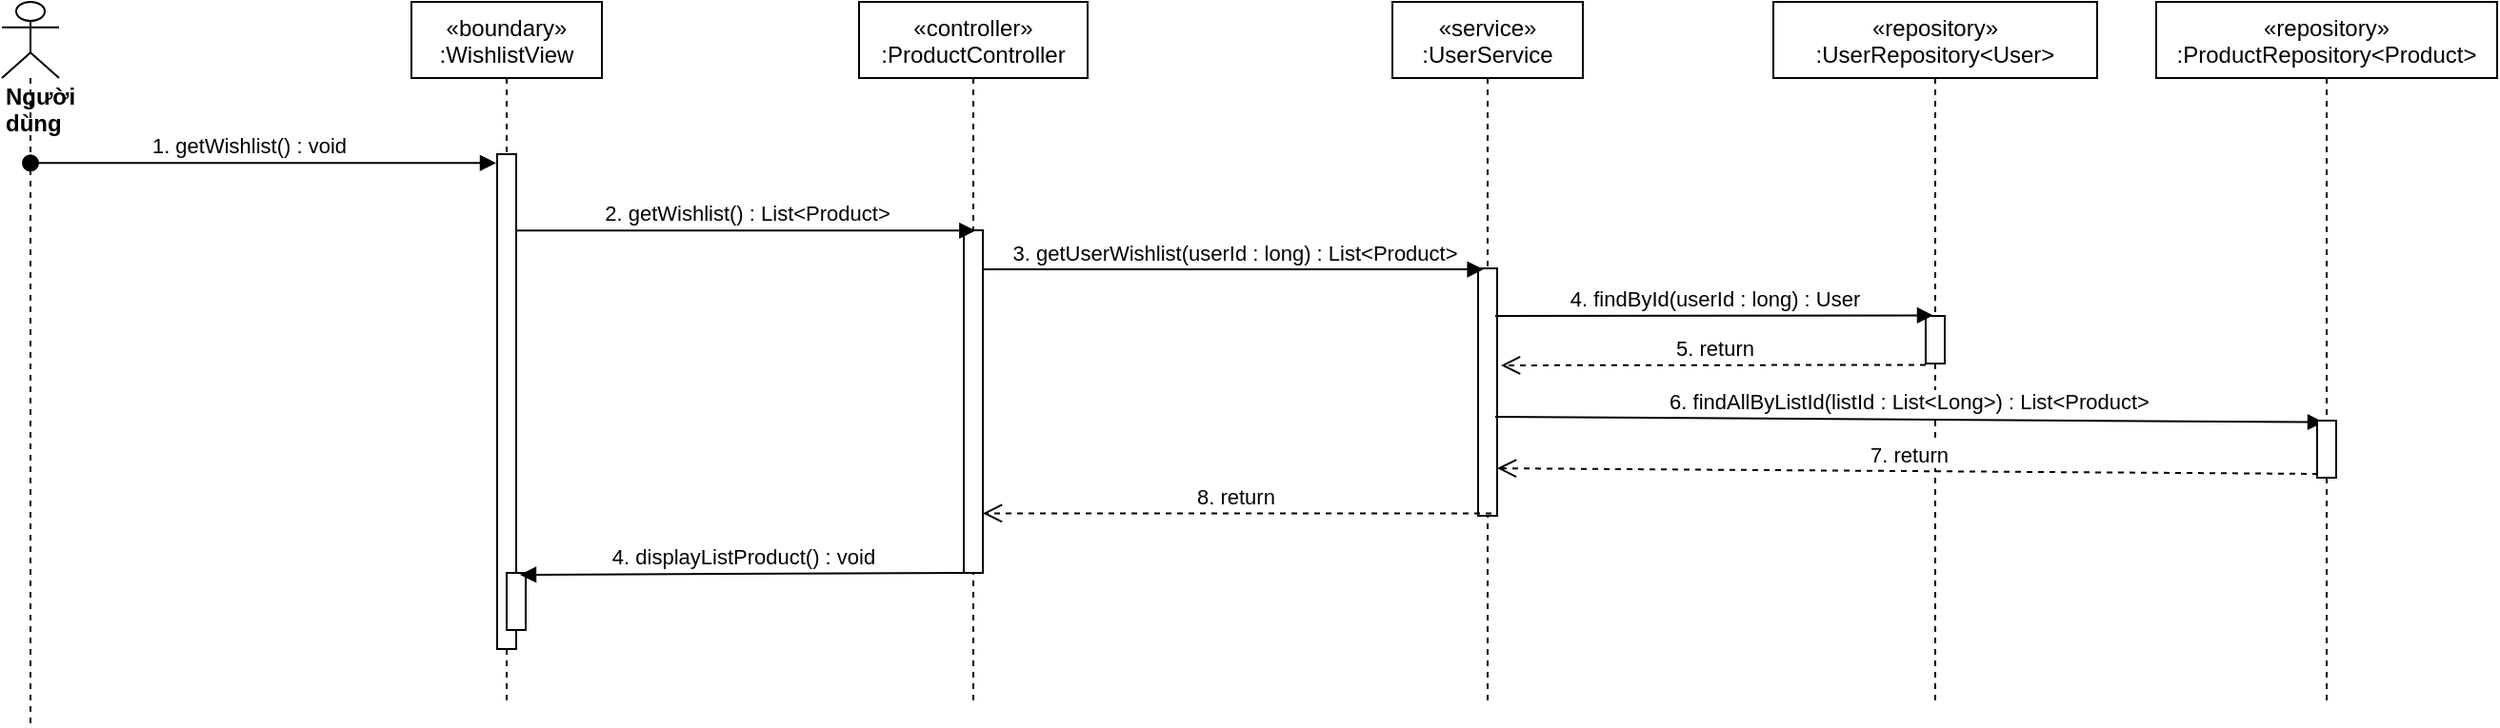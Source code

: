 <mxfile version="14.6.13" type="device"><diagram id="H1k5X4LXpPHFL1V0AyPk" name="Page-1"><mxGraphModel dx="1108" dy="425" grid="1" gridSize="10" guides="1" tooltips="1" connect="1" arrows="1" fold="1" page="1" pageScale="1" pageWidth="827" pageHeight="1169" math="0" shadow="0"><root><mxCell id="0"/><mxCell id="1" parent="0"/><mxCell id="cfn157tZw1Y4npRNo4wU-1" value="«boundary»&#10;:WishlistView" style="shape=umlLifeline;perimeter=lifelinePerimeter;container=1;collapsible=0;recursiveResize=0;rounded=0;shadow=0;strokeWidth=1;" vertex="1" parent="1"><mxGeometry x="325" y="80" width="100" height="370" as="geometry"/></mxCell><mxCell id="cfn157tZw1Y4npRNo4wU-2" value="" style="points=[];perimeter=orthogonalPerimeter;rounded=0;shadow=0;strokeWidth=1;" vertex="1" parent="cfn157tZw1Y4npRNo4wU-1"><mxGeometry x="45" y="80" width="10" height="260" as="geometry"/></mxCell><mxCell id="cfn157tZw1Y4npRNo4wU-3" value="" style="html=1;points=[];perimeter=orthogonalPerimeter;" vertex="1" parent="cfn157tZw1Y4npRNo4wU-1"><mxGeometry x="50" y="300" width="10" height="30" as="geometry"/></mxCell><mxCell id="cfn157tZw1Y4npRNo4wU-4" value="«controller»&#10;:ProductController" style="shape=umlLifeline;perimeter=lifelinePerimeter;container=1;collapsible=0;recursiveResize=0;rounded=0;shadow=0;strokeWidth=1;" vertex="1" parent="1"><mxGeometry x="560" y="80" width="120" height="370" as="geometry"/></mxCell><mxCell id="cfn157tZw1Y4npRNo4wU-5" value="" style="points=[];perimeter=orthogonalPerimeter;rounded=0;shadow=0;strokeWidth=1;" vertex="1" parent="cfn157tZw1Y4npRNo4wU-4"><mxGeometry x="55" y="120" width="10" height="180" as="geometry"/></mxCell><mxCell id="cfn157tZw1Y4npRNo4wU-6" value="&lt;div&gt;&lt;b&gt;Người dùng&lt;/b&gt;&lt;/div&gt;" style="shape=umlLifeline;participant=umlActor;perimeter=lifelinePerimeter;whiteSpace=wrap;html=1;container=1;collapsible=0;recursiveResize=0;verticalAlign=top;spacingTop=36;outlineConnect=0;align=left;" vertex="1" parent="1"><mxGeometry x="110" y="80" width="30" height="380" as="geometry"/></mxCell><mxCell id="cfn157tZw1Y4npRNo4wU-7" value="1. getWishlist() : void" style="verticalAlign=bottom;startArrow=oval;endArrow=block;startSize=8;shadow=0;strokeWidth=1;entryX=-0.05;entryY=0.018;entryDx=0;entryDy=0;entryPerimeter=0;" edge="1" parent="1" source="cfn157tZw1Y4npRNo4wU-6" target="cfn157tZw1Y4npRNo4wU-2"><mxGeometry x="-0.06" relative="1" as="geometry"><mxPoint x="100" y="170" as="sourcePoint"/><mxPoint as="offset"/></mxGeometry></mxCell><mxCell id="cfn157tZw1Y4npRNo4wU-8" value="«service»&#10;:UserService" style="shape=umlLifeline;perimeter=lifelinePerimeter;container=1;collapsible=0;recursiveResize=0;rounded=0;shadow=0;strokeWidth=1;" vertex="1" parent="1"><mxGeometry x="840" y="80" width="100" height="370" as="geometry"/></mxCell><mxCell id="cfn157tZw1Y4npRNo4wU-9" value="" style="points=[];perimeter=orthogonalPerimeter;rounded=0;shadow=0;strokeWidth=1;" vertex="1" parent="cfn157tZw1Y4npRNo4wU-8"><mxGeometry x="45" y="140" width="10" height="130" as="geometry"/></mxCell><mxCell id="cfn157tZw1Y4npRNo4wU-10" value="2. getWishlist() : List&amp;lt;Product&amp;gt;" style="html=1;verticalAlign=bottom;endArrow=block;entryX=0.617;entryY=0.001;entryDx=0;entryDy=0;entryPerimeter=0;" edge="1" parent="1" source="cfn157tZw1Y4npRNo4wU-2" target="cfn157tZw1Y4npRNo4wU-5"><mxGeometry width="80" relative="1" as="geometry"><mxPoint x="320" y="248" as="sourcePoint"/><mxPoint x="500" y="210" as="targetPoint"/></mxGeometry></mxCell><mxCell id="cfn157tZw1Y4npRNo4wU-11" value="3. getUserWishlist(userId : long) : List&amp;lt;Product&amp;gt;" style="html=1;verticalAlign=bottom;endArrow=block;entryX=0.283;entryY=0.004;entryDx=0;entryDy=0;entryPerimeter=0;" edge="1" parent="1" source="cfn157tZw1Y4npRNo4wU-5" target="cfn157tZw1Y4npRNo4wU-9"><mxGeometry width="80" relative="1" as="geometry"><mxPoint x="670" y="210" as="sourcePoint"/><mxPoint x="760" y="280" as="targetPoint"/></mxGeometry></mxCell><mxCell id="cfn157tZw1Y4npRNo4wU-12" value="8. return&amp;nbsp;" style="html=1;verticalAlign=bottom;endArrow=open;dashed=1;endSize=8;exitX=0.7;exitY=0.99;exitDx=0;exitDy=0;exitPerimeter=0;" edge="1" parent="1" source="cfn157tZw1Y4npRNo4wU-9" target="cfn157tZw1Y4npRNo4wU-5"><mxGeometry relative="1" as="geometry"><mxPoint x="870" y="370" as="sourcePoint"/><mxPoint x="650" y="370" as="targetPoint"/></mxGeometry></mxCell><mxCell id="cfn157tZw1Y4npRNo4wU-13" value="4. displayListProduct() : void" style="verticalAlign=bottom;endArrow=block;shadow=0;strokeWidth=1;entryX=0.7;entryY=0.033;entryDx=0;entryDy=0;entryPerimeter=0;exitX=0.2;exitY=1;exitDx=0;exitDy=0;exitPerimeter=0;" edge="1" parent="1" source="cfn157tZw1Y4npRNo4wU-5" target="cfn157tZw1Y4npRNo4wU-3"><mxGeometry relative="1" as="geometry"><mxPoint x="610" y="376" as="sourcePoint"/><mxPoint x="350" y="401" as="targetPoint"/></mxGeometry></mxCell><mxCell id="cfn157tZw1Y4npRNo4wU-14" value="«repository»&#10;:UserRepository&lt;User&gt;" style="shape=umlLifeline;perimeter=lifelinePerimeter;container=1;collapsible=0;recursiveResize=0;rounded=0;shadow=0;strokeWidth=1;" vertex="1" parent="1"><mxGeometry x="1040" y="80" width="170" height="370" as="geometry"/></mxCell><mxCell id="cfn157tZw1Y4npRNo4wU-15" value="" style="points=[];perimeter=orthogonalPerimeter;rounded=0;shadow=0;strokeWidth=1;" vertex="1" parent="cfn157tZw1Y4npRNo4wU-14"><mxGeometry x="80" y="165" width="10" height="25" as="geometry"/></mxCell><mxCell id="cfn157tZw1Y4npRNo4wU-16" value="6. findAllByListId(listId : List&amp;lt;Long&amp;gt;) : List&amp;lt;Product&amp;gt;" style="html=1;verticalAlign=bottom;endArrow=block;entryX=0.35;entryY=0.027;entryDx=0;entryDy=0;entryPerimeter=0;exitX=0.9;exitY=0.6;exitDx=0;exitDy=0;exitPerimeter=0;" edge="1" parent="1" source="cfn157tZw1Y4npRNo4wU-9" target="cfn157tZw1Y4npRNo4wU-23"><mxGeometry width="80" relative="1" as="geometry"><mxPoint x="920" y="306" as="sourcePoint"/><mxPoint x="1270" y="308" as="targetPoint"/></mxGeometry></mxCell><mxCell id="cfn157tZw1Y4npRNo4wU-17" value="7. return" style="html=1;verticalAlign=bottom;endArrow=open;dashed=1;endSize=8;entryX=1;entryY=0.808;entryDx=0;entryDy=0;entryPerimeter=0;exitX=0.05;exitY=0.933;exitDx=0;exitDy=0;exitPerimeter=0;" edge="1" parent="1" source="cfn157tZw1Y4npRNo4wU-23" target="cfn157tZw1Y4npRNo4wU-9"><mxGeometry relative="1" as="geometry"><mxPoint x="1120" y="329" as="sourcePoint"/><mxPoint x="947" y="279" as="targetPoint"/></mxGeometry></mxCell><mxCell id="cfn157tZw1Y4npRNo4wU-18" value="4. findById(userId : long) : User" style="html=1;verticalAlign=bottom;endArrow=block;entryX=0.4;entryY=-0.011;entryDx=0;entryDy=0;entryPerimeter=0;exitX=0.9;exitY=0.192;exitDx=0;exitDy=0;exitPerimeter=0;" edge="1" parent="1" source="cfn157tZw1Y4npRNo4wU-9" target="cfn157tZw1Y4npRNo4wU-15"><mxGeometry width="80" relative="1" as="geometry"><mxPoint x="910" y="245" as="sourcePoint"/><mxPoint x="870" y="240" as="targetPoint"/></mxGeometry></mxCell><mxCell id="cfn157tZw1Y4npRNo4wU-19" value="5. return" style="html=1;verticalAlign=bottom;endArrow=open;dashed=1;endSize=8;exitX=0;exitY=1.029;exitDx=0;exitDy=0;exitPerimeter=0;entryX=1.2;entryY=0.392;entryDx=0;entryDy=0;entryPerimeter=0;" edge="1" parent="1" source="cfn157tZw1Y4npRNo4wU-15" target="cfn157tZw1Y4npRNo4wU-9"><mxGeometry relative="1" as="geometry"><mxPoint x="1100" y="272" as="sourcePoint"/><mxPoint x="920" y="271" as="targetPoint"/></mxGeometry></mxCell><mxCell id="cfn157tZw1Y4npRNo4wU-22" value="«repository»&#10;:ProductRepository&lt;Product&gt;" style="shape=umlLifeline;perimeter=lifelinePerimeter;container=1;collapsible=0;recursiveResize=0;rounded=0;shadow=0;strokeWidth=1;" vertex="1" parent="1"><mxGeometry x="1241" y="80" width="179" height="370" as="geometry"/></mxCell><mxCell id="cfn157tZw1Y4npRNo4wU-23" value="" style="points=[];perimeter=orthogonalPerimeter;rounded=0;shadow=0;strokeWidth=1;" vertex="1" parent="cfn157tZw1Y4npRNo4wU-22"><mxGeometry x="84.5" y="220" width="10" height="30" as="geometry"/></mxCell></root></mxGraphModel></diagram></mxfile>